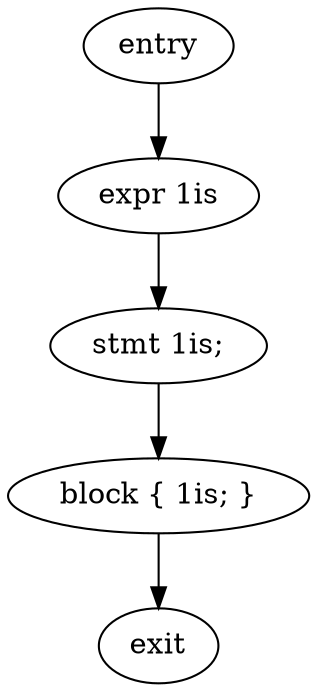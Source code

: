 digraph block {
    N0[label="entry"];
    N1[label="exit"];
    N2[label="expr 1is"];
    N3[label="stmt 1is;"];
    N4[label="block { 1is; }"];
    N0 -> N2;
    N2 -> N3;
    N3 -> N4;
    N4 -> N1;
}
